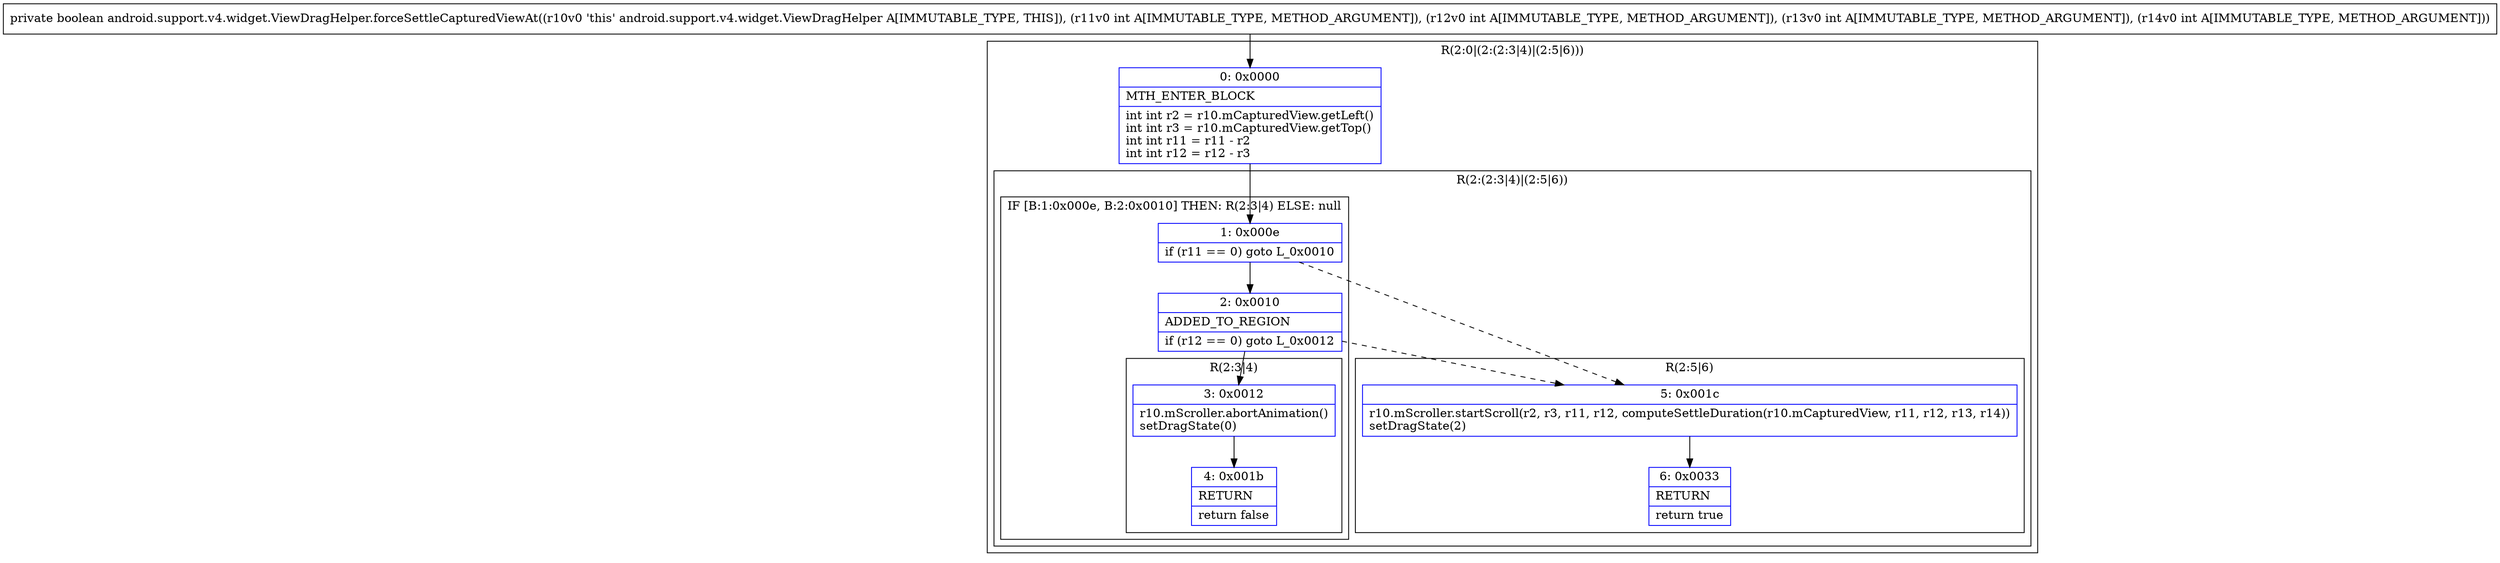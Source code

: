 digraph "CFG forandroid.support.v4.widget.ViewDragHelper.forceSettleCapturedViewAt(IIII)Z" {
subgraph cluster_Region_536667919 {
label = "R(2:0|(2:(2:3|4)|(2:5|6)))";
node [shape=record,color=blue];
Node_0 [shape=record,label="{0\:\ 0x0000|MTH_ENTER_BLOCK\l|int int r2 = r10.mCapturedView.getLeft()\lint int r3 = r10.mCapturedView.getTop()\lint int r11 = r11 \- r2\lint int r12 = r12 \- r3\l}"];
subgraph cluster_Region_1857133280 {
label = "R(2:(2:3|4)|(2:5|6))";
node [shape=record,color=blue];
subgraph cluster_IfRegion_1539752015 {
label = "IF [B:1:0x000e, B:2:0x0010] THEN: R(2:3|4) ELSE: null";
node [shape=record,color=blue];
Node_1 [shape=record,label="{1\:\ 0x000e|if (r11 == 0) goto L_0x0010\l}"];
Node_2 [shape=record,label="{2\:\ 0x0010|ADDED_TO_REGION\l|if (r12 == 0) goto L_0x0012\l}"];
subgraph cluster_Region_1766314896 {
label = "R(2:3|4)";
node [shape=record,color=blue];
Node_3 [shape=record,label="{3\:\ 0x0012|r10.mScroller.abortAnimation()\lsetDragState(0)\l}"];
Node_4 [shape=record,label="{4\:\ 0x001b|RETURN\l|return false\l}"];
}
}
subgraph cluster_Region_1779191023 {
label = "R(2:5|6)";
node [shape=record,color=blue];
Node_5 [shape=record,label="{5\:\ 0x001c|r10.mScroller.startScroll(r2, r3, r11, r12, computeSettleDuration(r10.mCapturedView, r11, r12, r13, r14))\lsetDragState(2)\l}"];
Node_6 [shape=record,label="{6\:\ 0x0033|RETURN\l|return true\l}"];
}
}
}
MethodNode[shape=record,label="{private boolean android.support.v4.widget.ViewDragHelper.forceSettleCapturedViewAt((r10v0 'this' android.support.v4.widget.ViewDragHelper A[IMMUTABLE_TYPE, THIS]), (r11v0 int A[IMMUTABLE_TYPE, METHOD_ARGUMENT]), (r12v0 int A[IMMUTABLE_TYPE, METHOD_ARGUMENT]), (r13v0 int A[IMMUTABLE_TYPE, METHOD_ARGUMENT]), (r14v0 int A[IMMUTABLE_TYPE, METHOD_ARGUMENT])) }"];
MethodNode -> Node_0;
Node_0 -> Node_1;
Node_1 -> Node_2;
Node_1 -> Node_5[style=dashed];
Node_2 -> Node_3;
Node_2 -> Node_5[style=dashed];
Node_3 -> Node_4;
Node_5 -> Node_6;
}

